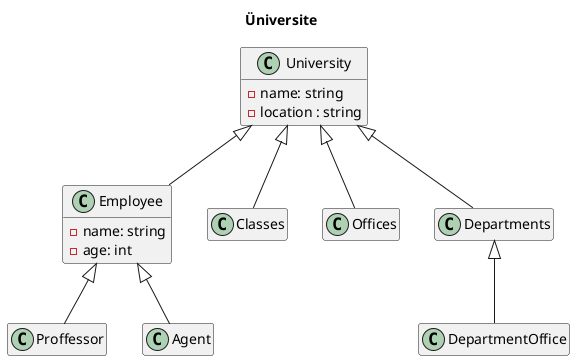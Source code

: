 @startuml
title Üniversite
class University {
    -name: string
    -location : string
}
class Employee extends University {
    -name: string
    -age: int
}
class Proffessor extends Employee {

}
class Agent extends Employee {

}
class Classes extends University {

}
class Offices extends University {

}
class Departments extends University {

}
class DepartmentOffice extends Departments {

}
hide empty member
@enduml